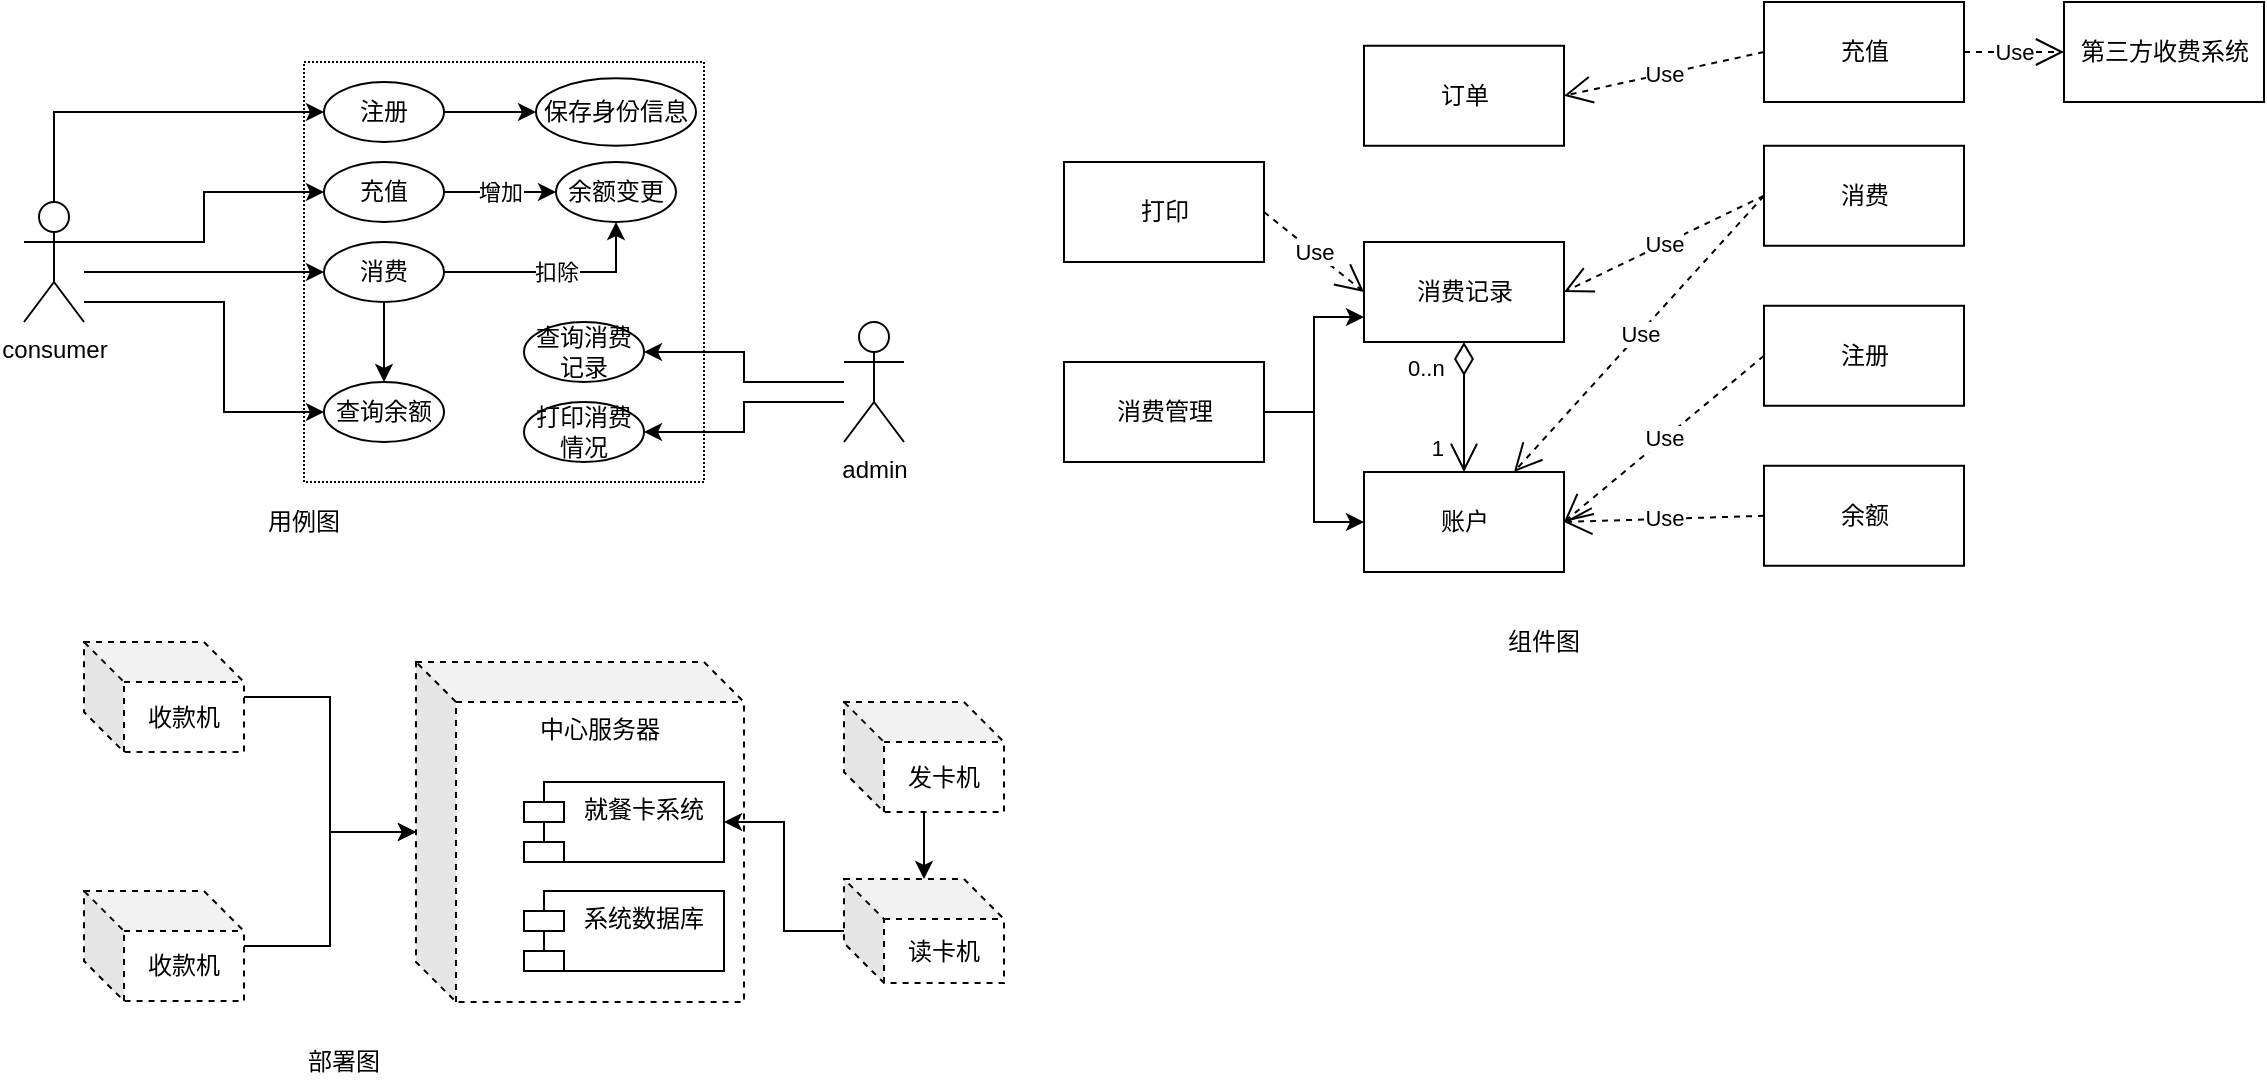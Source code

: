 <mxfile version="13.7.3" type="github">
  <diagram id="1eRjioLwEQBWrfQc_M9T" name="Page-1">
    <mxGraphModel dx="1026" dy="540" grid="1" gridSize="10" guides="1" tooltips="1" connect="1" arrows="1" fold="1" page="1" pageScale="1" pageWidth="1327" pageHeight="1169" math="0" shadow="0">
      <root>
        <mxCell id="0" />
        <mxCell id="1" parent="0" />
        <mxCell id="M5raw4wtO85-CtOHmfmx-2" value="" style="rounded=0;whiteSpace=wrap;html=1;dashed=1;dashPattern=1 1;" vertex="1" parent="1">
          <mxGeometry x="190" y="60" width="200" height="210" as="geometry" />
        </mxCell>
        <mxCell id="M5raw4wtO85-CtOHmfmx-27" style="edgeStyle=orthogonalEdgeStyle;rounded=0;orthogonalLoop=1;jettySize=auto;html=1;entryX=1;entryY=0.5;entryDx=0;entryDy=0;" edge="1" parent="1" source="M5raw4wtO85-CtOHmfmx-4" target="M5raw4wtO85-CtOHmfmx-26">
          <mxGeometry relative="1" as="geometry" />
        </mxCell>
        <mxCell id="M5raw4wtO85-CtOHmfmx-31" style="edgeStyle=orthogonalEdgeStyle;rounded=0;orthogonalLoop=1;jettySize=auto;html=1;entryX=1;entryY=0.5;entryDx=0;entryDy=0;" edge="1" parent="1" source="M5raw4wtO85-CtOHmfmx-4" target="M5raw4wtO85-CtOHmfmx-28">
          <mxGeometry relative="1" as="geometry">
            <Array as="points">
              <mxPoint x="410" y="230" />
              <mxPoint x="410" y="245" />
            </Array>
          </mxGeometry>
        </mxCell>
        <mxCell id="M5raw4wtO85-CtOHmfmx-4" value="admin" style="shape=umlActor;verticalLabelPosition=bottom;verticalAlign=top;html=1;outlineConnect=0;" vertex="1" parent="1">
          <mxGeometry x="460" y="190" width="30" height="60" as="geometry" />
        </mxCell>
        <mxCell id="M5raw4wtO85-CtOHmfmx-11" style="edgeStyle=orthogonalEdgeStyle;rounded=0;orthogonalLoop=1;jettySize=auto;html=1;" edge="1" parent="1" source="M5raw4wtO85-CtOHmfmx-7" target="M5raw4wtO85-CtOHmfmx-8">
          <mxGeometry relative="1" as="geometry">
            <Array as="points">
              <mxPoint x="65" y="85" />
            </Array>
          </mxGeometry>
        </mxCell>
        <mxCell id="M5raw4wtO85-CtOHmfmx-16" value="" style="edgeStyle=orthogonalEdgeStyle;rounded=0;orthogonalLoop=1;jettySize=auto;html=1;" edge="1" parent="1" source="M5raw4wtO85-CtOHmfmx-7" target="M5raw4wtO85-CtOHmfmx-12">
          <mxGeometry relative="1" as="geometry">
            <Array as="points">
              <mxPoint x="140" y="150" />
              <mxPoint x="140" y="125" />
            </Array>
          </mxGeometry>
        </mxCell>
        <mxCell id="M5raw4wtO85-CtOHmfmx-21" style="edgeStyle=orthogonalEdgeStyle;rounded=0;orthogonalLoop=1;jettySize=auto;html=1;entryX=0;entryY=0.5;entryDx=0;entryDy=0;" edge="1" parent="1" source="M5raw4wtO85-CtOHmfmx-7" target="M5raw4wtO85-CtOHmfmx-18">
          <mxGeometry relative="1" as="geometry">
            <Array as="points">
              <mxPoint x="130" y="165" />
              <mxPoint x="130" y="165" />
            </Array>
          </mxGeometry>
        </mxCell>
        <mxCell id="M5raw4wtO85-CtOHmfmx-24" style="edgeStyle=orthogonalEdgeStyle;rounded=0;orthogonalLoop=1;jettySize=auto;html=1;entryX=0;entryY=0.5;entryDx=0;entryDy=0;" edge="1" parent="1" source="M5raw4wtO85-CtOHmfmx-7" target="M5raw4wtO85-CtOHmfmx-22">
          <mxGeometry relative="1" as="geometry">
            <Array as="points">
              <mxPoint x="85" y="180" />
              <mxPoint x="150" y="180" />
              <mxPoint x="150" y="205" />
            </Array>
          </mxGeometry>
        </mxCell>
        <mxCell id="M5raw4wtO85-CtOHmfmx-7" value="consumer" style="shape=umlActor;verticalLabelPosition=bottom;verticalAlign=top;html=1;outlineConnect=0;" vertex="1" parent="1">
          <mxGeometry x="50" y="130" width="30" height="60" as="geometry" />
        </mxCell>
        <mxCell id="M5raw4wtO85-CtOHmfmx-10" value="" style="edgeStyle=orthogonalEdgeStyle;rounded=0;orthogonalLoop=1;jettySize=auto;html=1;" edge="1" parent="1" source="M5raw4wtO85-CtOHmfmx-8" target="M5raw4wtO85-CtOHmfmx-9">
          <mxGeometry relative="1" as="geometry" />
        </mxCell>
        <mxCell id="M5raw4wtO85-CtOHmfmx-8" value="注册" style="ellipse;whiteSpace=wrap;html=1;" vertex="1" parent="1">
          <mxGeometry x="200" y="70" width="60" height="30" as="geometry" />
        </mxCell>
        <mxCell id="M5raw4wtO85-CtOHmfmx-9" value="保存身份信息" style="ellipse;whiteSpace=wrap;html=1;" vertex="1" parent="1">
          <mxGeometry x="306" y="68.13" width="80" height="33.75" as="geometry" />
        </mxCell>
        <mxCell id="M5raw4wtO85-CtOHmfmx-15" value="增加" style="edgeStyle=orthogonalEdgeStyle;rounded=0;orthogonalLoop=1;jettySize=auto;html=1;" edge="1" parent="1" source="M5raw4wtO85-CtOHmfmx-12" target="M5raw4wtO85-CtOHmfmx-14">
          <mxGeometry relative="1" as="geometry" />
        </mxCell>
        <mxCell id="M5raw4wtO85-CtOHmfmx-12" value="充值" style="ellipse;whiteSpace=wrap;html=1;" vertex="1" parent="1">
          <mxGeometry x="200" y="110" width="60" height="30" as="geometry" />
        </mxCell>
        <mxCell id="M5raw4wtO85-CtOHmfmx-14" value="余额变更" style="ellipse;whiteSpace=wrap;html=1;" vertex="1" parent="1">
          <mxGeometry x="316" y="110" width="60" height="30" as="geometry" />
        </mxCell>
        <mxCell id="M5raw4wtO85-CtOHmfmx-20" value="扣除" style="edgeStyle=orthogonalEdgeStyle;rounded=0;orthogonalLoop=1;jettySize=auto;html=1;" edge="1" parent="1" source="M5raw4wtO85-CtOHmfmx-18" target="M5raw4wtO85-CtOHmfmx-14">
          <mxGeometry relative="1" as="geometry" />
        </mxCell>
        <mxCell id="M5raw4wtO85-CtOHmfmx-32" value="" style="edgeStyle=orthogonalEdgeStyle;rounded=0;orthogonalLoop=1;jettySize=auto;html=1;" edge="1" parent="1" source="M5raw4wtO85-CtOHmfmx-18" target="M5raw4wtO85-CtOHmfmx-22">
          <mxGeometry relative="1" as="geometry" />
        </mxCell>
        <mxCell id="M5raw4wtO85-CtOHmfmx-18" value="消费" style="ellipse;whiteSpace=wrap;html=1;" vertex="1" parent="1">
          <mxGeometry x="200" y="150" width="60" height="30" as="geometry" />
        </mxCell>
        <mxCell id="M5raw4wtO85-CtOHmfmx-22" value="查询余额" style="ellipse;whiteSpace=wrap;html=1;" vertex="1" parent="1">
          <mxGeometry x="200" y="220" width="60" height="30" as="geometry" />
        </mxCell>
        <mxCell id="M5raw4wtO85-CtOHmfmx-26" value="查询消费记录" style="ellipse;whiteSpace=wrap;html=1;" vertex="1" parent="1">
          <mxGeometry x="300" y="190" width="60" height="30" as="geometry" />
        </mxCell>
        <mxCell id="M5raw4wtO85-CtOHmfmx-28" value="打印消费情况" style="ellipse;whiteSpace=wrap;html=1;" vertex="1" parent="1">
          <mxGeometry x="300" y="230" width="60" height="30" as="geometry" />
        </mxCell>
        <mxCell id="M5raw4wtO85-CtOHmfmx-47" value="" style="edgeStyle=orthogonalEdgeStyle;rounded=0;orthogonalLoop=1;jettySize=auto;html=1;" edge="1" parent="1" source="M5raw4wtO85-CtOHmfmx-42" target="M5raw4wtO85-CtOHmfmx-43">
          <mxGeometry relative="1" as="geometry" />
        </mxCell>
        <mxCell id="M5raw4wtO85-CtOHmfmx-42" value="收款机" style="shape=cube;whiteSpace=wrap;html=1;boundedLbl=1;backgroundOutline=1;darkOpacity=0.05;darkOpacity2=0.1;dashed=1;" vertex="1" parent="1">
          <mxGeometry x="80" y="350" width="80" height="55" as="geometry" />
        </mxCell>
        <mxCell id="M5raw4wtO85-CtOHmfmx-43" value="中心服务器" style="shape=cube;whiteSpace=wrap;html=1;boundedLbl=1;backgroundOutline=1;darkOpacity=0.05;darkOpacity2=0.1;dashed=1;align=center;verticalAlign=top;" vertex="1" parent="1">
          <mxGeometry x="246" y="360" width="164" height="170" as="geometry" />
        </mxCell>
        <mxCell id="M5raw4wtO85-CtOHmfmx-44" value="就餐卡系统" style="shape=module;align=left;spacingLeft=20;align=center;verticalAlign=top;" vertex="1" parent="1">
          <mxGeometry x="300" y="420" width="100" height="40" as="geometry" />
        </mxCell>
        <mxCell id="M5raw4wtO85-CtOHmfmx-45" value="系统数据库" style="shape=module;align=left;spacingLeft=20;align=center;verticalAlign=top;" vertex="1" parent="1">
          <mxGeometry x="300" y="474.5" width="100" height="40" as="geometry" />
        </mxCell>
        <mxCell id="M5raw4wtO85-CtOHmfmx-48" value="" style="edgeStyle=orthogonalEdgeStyle;rounded=0;orthogonalLoop=1;jettySize=auto;html=1;" edge="1" parent="1" source="M5raw4wtO85-CtOHmfmx-46" target="M5raw4wtO85-CtOHmfmx-43">
          <mxGeometry relative="1" as="geometry" />
        </mxCell>
        <mxCell id="M5raw4wtO85-CtOHmfmx-46" value="收款机" style="shape=cube;whiteSpace=wrap;html=1;boundedLbl=1;backgroundOutline=1;darkOpacity=0.05;darkOpacity2=0.1;dashed=1;" vertex="1" parent="1">
          <mxGeometry x="80" y="474.5" width="80" height="55" as="geometry" />
        </mxCell>
        <mxCell id="M5raw4wtO85-CtOHmfmx-50" value="部署图" style="text;html=1;strokeColor=none;fillColor=none;align=center;verticalAlign=middle;whiteSpace=wrap;rounded=0;dashed=1;" vertex="1" parent="1">
          <mxGeometry x="190" y="550" width="40" height="20" as="geometry" />
        </mxCell>
        <mxCell id="M5raw4wtO85-CtOHmfmx-52" value="用例图" style="text;html=1;strokeColor=none;fillColor=none;align=center;verticalAlign=middle;whiteSpace=wrap;rounded=0;dashed=1;" vertex="1" parent="1">
          <mxGeometry x="170" y="280" width="40" height="20" as="geometry" />
        </mxCell>
        <mxCell id="M5raw4wtO85-CtOHmfmx-84" value="" style="edgeStyle=orthogonalEdgeStyle;rounded=0;orthogonalLoop=1;jettySize=auto;html=1;" edge="1" parent="1" source="M5raw4wtO85-CtOHmfmx-81" target="M5raw4wtO85-CtOHmfmx-82">
          <mxGeometry relative="1" as="geometry" />
        </mxCell>
        <mxCell id="M5raw4wtO85-CtOHmfmx-81" value="发卡机" style="shape=cube;whiteSpace=wrap;html=1;boundedLbl=1;backgroundOutline=1;darkOpacity=0.05;darkOpacity2=0.1;dashed=1;" vertex="1" parent="1">
          <mxGeometry x="460" y="380" width="80" height="55" as="geometry" />
        </mxCell>
        <mxCell id="M5raw4wtO85-CtOHmfmx-83" value="" style="edgeStyle=orthogonalEdgeStyle;rounded=0;orthogonalLoop=1;jettySize=auto;html=1;entryX=1;entryY=0.5;entryDx=0;entryDy=0;" edge="1" parent="1" source="M5raw4wtO85-CtOHmfmx-82" target="M5raw4wtO85-CtOHmfmx-44">
          <mxGeometry relative="1" as="geometry" />
        </mxCell>
        <mxCell id="M5raw4wtO85-CtOHmfmx-82" value="读卡机" style="shape=cube;whiteSpace=wrap;html=1;boundedLbl=1;backgroundOutline=1;darkOpacity=0.05;darkOpacity2=0.1;dashed=1;" vertex="1" parent="1">
          <mxGeometry x="460" y="468.5" width="80" height="52" as="geometry" />
        </mxCell>
        <mxCell id="M5raw4wtO85-CtOHmfmx-85" value="注册" style="html=1;" vertex="1" parent="1">
          <mxGeometry x="920" y="181.88" width="100" height="50" as="geometry" />
        </mxCell>
        <mxCell id="M5raw4wtO85-CtOHmfmx-86" value="订单" style="html=1;" vertex="1" parent="1">
          <mxGeometry x="720" y="51.88" width="100" height="50" as="geometry" />
        </mxCell>
        <mxCell id="M5raw4wtO85-CtOHmfmx-87" value="充值" style="html=1;" vertex="1" parent="1">
          <mxGeometry x="920" y="30" width="100" height="50" as="geometry" />
        </mxCell>
        <mxCell id="M5raw4wtO85-CtOHmfmx-88" value="账户" style="html=1;" vertex="1" parent="1">
          <mxGeometry x="720" y="265" width="100" height="50" as="geometry" />
        </mxCell>
        <mxCell id="M5raw4wtO85-CtOHmfmx-89" value="消费" style="html=1;" vertex="1" parent="1">
          <mxGeometry x="920" y="101.88" width="100" height="50" as="geometry" />
        </mxCell>
        <mxCell id="M5raw4wtO85-CtOHmfmx-97" value="Use" style="endArrow=open;endSize=12;dashed=1;html=1;exitX=0;exitY=0.5;exitDx=0;exitDy=0;entryX=1;entryY=0.5;entryDx=0;entryDy=0;" edge="1" parent="1" source="M5raw4wtO85-CtOHmfmx-87" target="M5raw4wtO85-CtOHmfmx-86">
          <mxGeometry width="160" relative="1" as="geometry">
            <mxPoint x="860" y="50" as="sourcePoint" />
            <mxPoint x="1020" y="50" as="targetPoint" />
          </mxGeometry>
        </mxCell>
        <mxCell id="M5raw4wtO85-CtOHmfmx-98" value="Use" style="endArrow=open;endSize=12;dashed=1;html=1;exitX=0;exitY=0.5;exitDx=0;exitDy=0;entryX=1;entryY=0.5;entryDx=0;entryDy=0;" edge="1" parent="1" source="M5raw4wtO85-CtOHmfmx-89" target="M5raw4wtO85-CtOHmfmx-103">
          <mxGeometry width="160" relative="1" as="geometry">
            <mxPoint x="880" y="140" as="sourcePoint" />
            <mxPoint x="910" y="110" as="targetPoint" />
          </mxGeometry>
        </mxCell>
        <mxCell id="M5raw4wtO85-CtOHmfmx-102" value="Use" style="endArrow=open;endSize=12;dashed=1;html=1;exitX=0;exitY=0.5;exitDx=0;exitDy=0;entryX=1;entryY=0.5;entryDx=0;entryDy=0;" edge="1" parent="1" source="M5raw4wtO85-CtOHmfmx-85" target="M5raw4wtO85-CtOHmfmx-88">
          <mxGeometry width="160" relative="1" as="geometry">
            <mxPoint x="860" y="185" as="sourcePoint" />
            <mxPoint x="810" y="140" as="targetPoint" />
          </mxGeometry>
        </mxCell>
        <mxCell id="M5raw4wtO85-CtOHmfmx-103" value="消费记录" style="html=1;" vertex="1" parent="1">
          <mxGeometry x="720" y="150" width="100" height="50" as="geometry" />
        </mxCell>
        <mxCell id="M5raw4wtO85-CtOHmfmx-104" value="" style="endArrow=open;html=1;endSize=12;startArrow=diamondThin;startSize=14;startFill=0;edgeStyle=orthogonalEdgeStyle;entryX=0.5;entryY=0;entryDx=0;entryDy=0;exitX=0.5;exitY=1;exitDx=0;exitDy=0;" edge="1" parent="1" source="M5raw4wtO85-CtOHmfmx-103" target="M5raw4wtO85-CtOHmfmx-88">
          <mxGeometry relative="1" as="geometry">
            <mxPoint x="690" y="310" as="sourcePoint" />
            <mxPoint x="850" y="310" as="targetPoint" />
            <Array as="points">
              <mxPoint x="770" y="240" />
              <mxPoint x="770" y="240" />
            </Array>
          </mxGeometry>
        </mxCell>
        <mxCell id="M5raw4wtO85-CtOHmfmx-105" value="0..n" style="edgeLabel;resizable=0;html=1;align=left;verticalAlign=top;" connectable="0" vertex="1" parent="M5raw4wtO85-CtOHmfmx-104">
          <mxGeometry x="-1" relative="1" as="geometry">
            <mxPoint x="-30" as="offset" />
          </mxGeometry>
        </mxCell>
        <mxCell id="M5raw4wtO85-CtOHmfmx-106" value="1" style="edgeLabel;resizable=0;html=1;align=right;verticalAlign=top;" connectable="0" vertex="1" parent="M5raw4wtO85-CtOHmfmx-104">
          <mxGeometry x="1" relative="1" as="geometry">
            <mxPoint x="-10" y="-25" as="offset" />
          </mxGeometry>
        </mxCell>
        <mxCell id="M5raw4wtO85-CtOHmfmx-108" value="打印" style="html=1;" vertex="1" parent="1">
          <mxGeometry x="570" y="110" width="100" height="50" as="geometry" />
        </mxCell>
        <mxCell id="M5raw4wtO85-CtOHmfmx-109" value="Use" style="endArrow=open;endSize=12;dashed=1;html=1;exitX=1;exitY=0.5;exitDx=0;exitDy=0;entryX=0;entryY=0.5;entryDx=0;entryDy=0;" edge="1" parent="1" source="M5raw4wtO85-CtOHmfmx-108" target="M5raw4wtO85-CtOHmfmx-103">
          <mxGeometry width="160" relative="1" as="geometry">
            <mxPoint x="670" y="175" as="sourcePoint" />
            <mxPoint x="720" y="175" as="targetPoint" />
          </mxGeometry>
        </mxCell>
        <mxCell id="M5raw4wtO85-CtOHmfmx-121" value="余额" style="html=1;" vertex="1" parent="1">
          <mxGeometry x="920" y="261.88" width="100" height="50" as="geometry" />
        </mxCell>
        <mxCell id="M5raw4wtO85-CtOHmfmx-122" value="Use" style="endArrow=open;endSize=12;dashed=1;html=1;exitX=0;exitY=0.5;exitDx=0;exitDy=0;entryX=1;entryY=0.5;entryDx=0;entryDy=0;" edge="1" parent="1" source="M5raw4wtO85-CtOHmfmx-121" target="M5raw4wtO85-CtOHmfmx-88">
          <mxGeometry width="160" relative="1" as="geometry">
            <mxPoint x="840" y="360" as="sourcePoint" />
            <mxPoint x="820" y="290" as="targetPoint" />
          </mxGeometry>
        </mxCell>
        <mxCell id="M5raw4wtO85-CtOHmfmx-124" value="Use" style="endArrow=open;endSize=12;dashed=1;html=1;entryX=0.75;entryY=0;entryDx=0;entryDy=0;exitX=0;exitY=0.5;exitDx=0;exitDy=0;" edge="1" parent="1" source="M5raw4wtO85-CtOHmfmx-89" target="M5raw4wtO85-CtOHmfmx-88">
          <mxGeometry width="160" relative="1" as="geometry">
            <mxPoint x="870" y="140" as="sourcePoint" />
            <mxPoint x="830" y="93.13" as="targetPoint" />
          </mxGeometry>
        </mxCell>
        <mxCell id="M5raw4wtO85-CtOHmfmx-126" style="edgeStyle=orthogonalEdgeStyle;rounded=0;orthogonalLoop=1;jettySize=auto;html=1;entryX=0;entryY=0.75;entryDx=0;entryDy=0;" edge="1" parent="1" source="M5raw4wtO85-CtOHmfmx-125" target="M5raw4wtO85-CtOHmfmx-103">
          <mxGeometry relative="1" as="geometry" />
        </mxCell>
        <mxCell id="M5raw4wtO85-CtOHmfmx-127" style="edgeStyle=orthogonalEdgeStyle;rounded=0;orthogonalLoop=1;jettySize=auto;html=1;entryX=0;entryY=0.5;entryDx=0;entryDy=0;" edge="1" parent="1" source="M5raw4wtO85-CtOHmfmx-125" target="M5raw4wtO85-CtOHmfmx-88">
          <mxGeometry relative="1" as="geometry" />
        </mxCell>
        <mxCell id="M5raw4wtO85-CtOHmfmx-125" value="消费管理" style="html=1;" vertex="1" parent="1">
          <mxGeometry x="570" y="210" width="100" height="50" as="geometry" />
        </mxCell>
        <mxCell id="M5raw4wtO85-CtOHmfmx-129" value="组件图" style="text;html=1;strokeColor=none;fillColor=none;align=center;verticalAlign=middle;whiteSpace=wrap;rounded=0;dashed=1;" vertex="1" parent="1">
          <mxGeometry x="790" y="340" width="40" height="20" as="geometry" />
        </mxCell>
        <mxCell id="M5raw4wtO85-CtOHmfmx-133" value="第三方收费系统" style="html=1;" vertex="1" parent="1">
          <mxGeometry x="1070" y="30" width="100" height="50" as="geometry" />
        </mxCell>
        <mxCell id="M5raw4wtO85-CtOHmfmx-134" value="Use" style="endArrow=open;endSize=12;dashed=1;html=1;exitX=1;exitY=0.5;exitDx=0;exitDy=0;" edge="1" parent="1" source="M5raw4wtO85-CtOHmfmx-87" target="M5raw4wtO85-CtOHmfmx-133">
          <mxGeometry width="160" relative="1" as="geometry">
            <mxPoint x="880" y="65" as="sourcePoint" />
            <mxPoint x="830" y="93.13" as="targetPoint" />
          </mxGeometry>
        </mxCell>
      </root>
    </mxGraphModel>
  </diagram>
</mxfile>
